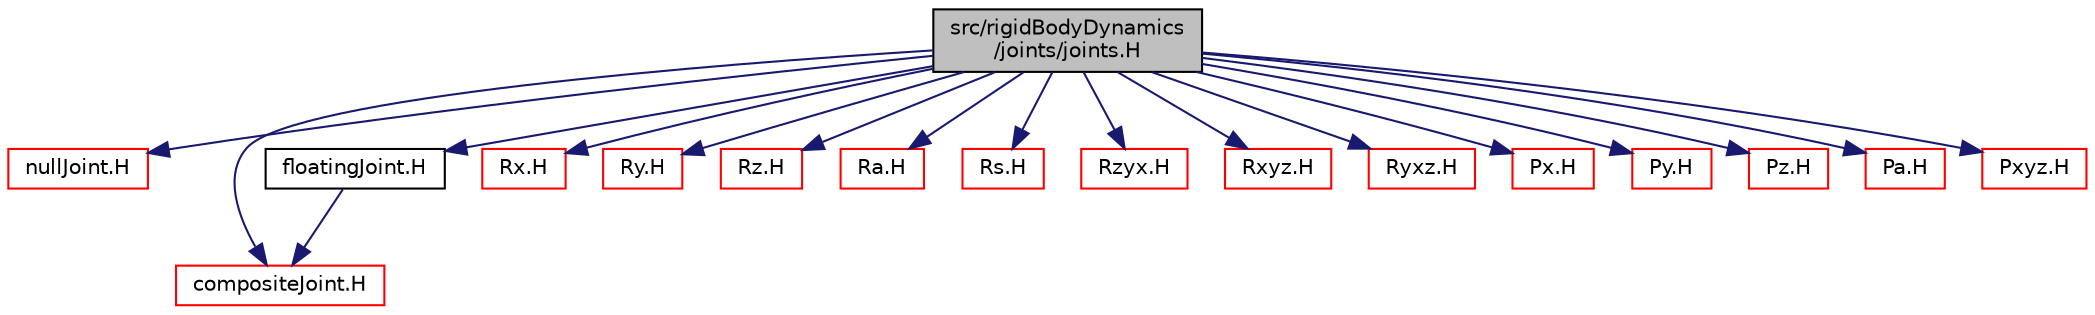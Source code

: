 digraph "src/rigidBodyDynamics/joints/joints.H"
{
  bgcolor="transparent";
  edge [fontname="Helvetica",fontsize="10",labelfontname="Helvetica",labelfontsize="10"];
  node [fontname="Helvetica",fontsize="10",shape=record];
  Node1 [label="src/rigidBodyDynamics\l/joints/joints.H",height=0.2,width=0.4,color="black", fillcolor="grey75", style="filled", fontcolor="black"];
  Node1 -> Node2 [color="midnightblue",fontsize="10",style="solid",fontname="Helvetica"];
  Node2 [label="nullJoint.H",height=0.2,width=0.4,color="red",URL="$a09759.html"];
  Node1 -> Node3 [color="midnightblue",fontsize="10",style="solid",fontname="Helvetica"];
  Node3 [label="compositeJoint.H",height=0.2,width=0.4,color="red",URL="$a09751.html"];
  Node1 -> Node4 [color="midnightblue",fontsize="10",style="solid",fontname="Helvetica"];
  Node4 [label="floatingJoint.H",height=0.2,width=0.4,color="black",URL="$a09753.html"];
  Node4 -> Node3 [color="midnightblue",fontsize="10",style="solid",fontname="Helvetica"];
  Node1 -> Node5 [color="midnightblue",fontsize="10",style="solid",fontname="Helvetica"];
  Node5 [label="Rx.H",height=0.2,width=0.4,color="red",URL="$a09775.html"];
  Node1 -> Node6 [color="midnightblue",fontsize="10",style="solid",fontname="Helvetica"];
  Node6 [label="Ry.H",height=0.2,width=0.4,color="red",URL="$a09779.html"];
  Node1 -> Node7 [color="midnightblue",fontsize="10",style="solid",fontname="Helvetica"];
  Node7 [label="Rz.H",height=0.2,width=0.4,color="red",URL="$a09783.html"];
  Node1 -> Node8 [color="midnightblue",fontsize="10",style="solid",fontname="Helvetica"];
  Node8 [label="Ra.H",height=0.2,width=0.4,color="red",URL="$a09771.html"];
  Node1 -> Node9 [color="midnightblue",fontsize="10",style="solid",fontname="Helvetica"];
  Node9 [label="Rs.H",height=0.2,width=0.4,color="red",URL="$a09773.html"];
  Node1 -> Node10 [color="midnightblue",fontsize="10",style="solid",fontname="Helvetica"];
  Node10 [label="Rzyx.H",height=0.2,width=0.4,color="red",URL="$a09785.html"];
  Node1 -> Node11 [color="midnightblue",fontsize="10",style="solid",fontname="Helvetica"];
  Node11 [label="Rxyz.H",height=0.2,width=0.4,color="red",URL="$a09777.html"];
  Node1 -> Node12 [color="midnightblue",fontsize="10",style="solid",fontname="Helvetica"];
  Node12 [label="Ryxz.H",height=0.2,width=0.4,color="red",URL="$a09781.html"];
  Node1 -> Node13 [color="midnightblue",fontsize="10",style="solid",fontname="Helvetica"];
  Node13 [label="Px.H",height=0.2,width=0.4,color="red",URL="$a09763.html"];
  Node1 -> Node14 [color="midnightblue",fontsize="10",style="solid",fontname="Helvetica"];
  Node14 [label="Py.H",height=0.2,width=0.4,color="red",URL="$a09767.html"];
  Node1 -> Node15 [color="midnightblue",fontsize="10",style="solid",fontname="Helvetica"];
  Node15 [label="Pz.H",height=0.2,width=0.4,color="red",URL="$a09769.html"];
  Node1 -> Node16 [color="midnightblue",fontsize="10",style="solid",fontname="Helvetica"];
  Node16 [label="Pa.H",height=0.2,width=0.4,color="red",URL="$a09761.html"];
  Node1 -> Node17 [color="midnightblue",fontsize="10",style="solid",fontname="Helvetica"];
  Node17 [label="Pxyz.H",height=0.2,width=0.4,color="red",URL="$a09765.html"];
}
